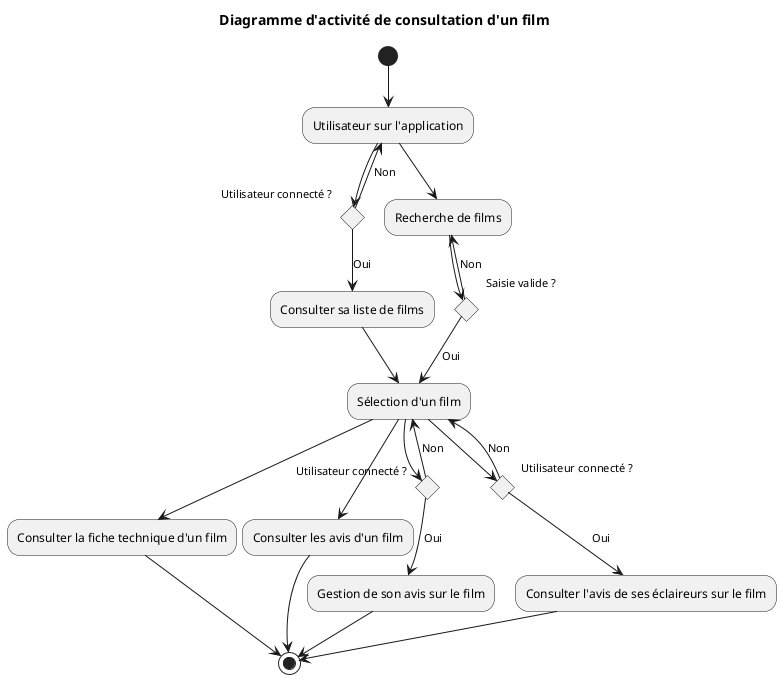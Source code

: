 @startuml Diagramme d'activité de consultation d'un film
title Diagramme d'activité de consultation d'un film

(*) -down-> "Utilisateur sur l'application"

"Utilisateur sur l'application" -right-> if "Utilisateur connecté ?" then
  -->[Oui] "Consulter sa liste de films"
else
  -->[Non] "Utilisateur sur l'application"
endif

"Utilisateur sur l'application" -down-> "Recherche de films"

"Recherche de films" --> if "Saisie valide ?" then
  -->[Oui] "Sélection d'un film"
else
  -->[Non] "Recherche de films"
endif

"Consulter sa liste de films" --> "Sélection d'un film"

"Sélection d'un film" --> "Consulter la fiche technique d'un film"
"Consulter la fiche technique d'un film" -->(*)

"Sélection d'un film" --> "Consulter les avis d'un film"
"Consulter les avis d'un film" -->(*)

"Sélection d'un film" --> if "Utilisateur connecté ?" then
  -->[Oui] "Gestion de son avis sur le film"
else
  -->[Non] "Sélection d'un film"
endif

"Sélection d'un film" --> if "Utilisateur connecté ?" then
  -->[Oui] "Consulter l'avis de ses éclaireurs sur le film"
else
  -->[Non] "Sélection d'un film"
endif

"Gestion de son avis sur le film" -->(*)
"Consulter l'avis de ses éclaireurs sur le film" -->(*)

@enduml

